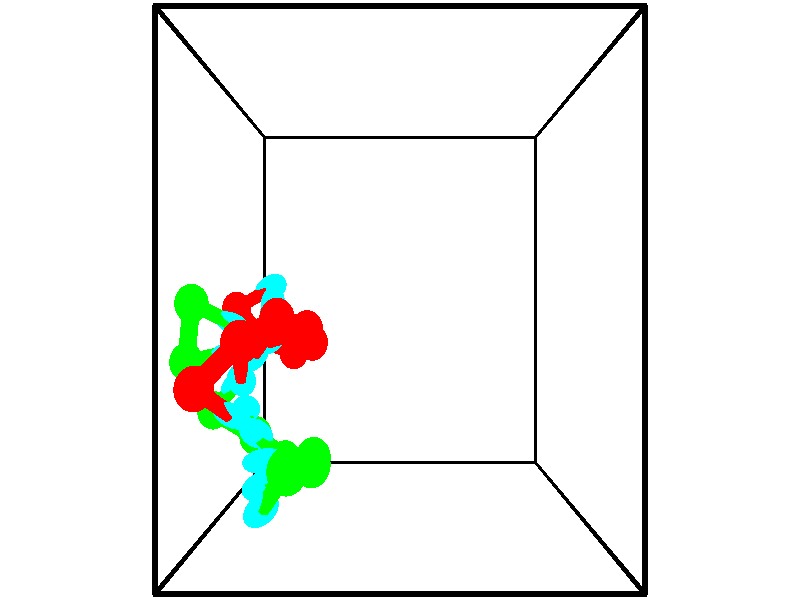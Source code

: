 // switches for output
#declare DRAW_BASES = 1; // possible values are 0, 1; only relevant for DNA ribbons
#declare DRAW_BASES_TYPE = 3; // possible values are 1, 2, 3; only relevant for DNA ribbons
#declare DRAW_FOG = 0; // set to 1 to enable fog

#include "colors.inc"

#include "transforms.inc"
background { rgb <1, 1, 1>}

#default {
   normal{
       ripples 0.25
       frequency 0.20
       turbulence 0.2
       lambda 5
   }
	finish {
		phong 0.1
		phong_size 40.
	}
}

// original window dimensions: 1024x640


// camera settings

camera {
	sky <-0, 1, 0>
	up <-0, 1, 0>
	right 1.6 * <1, 0, 0>
	location <2.5, 2.5, 11.1562>
	look_at <2.5, 2.5, 2.5>
	direction <0, 0, -8.6562>
	angle 67.0682
}


# declare cpy_camera_pos = <2.5, 2.5, 11.1562>;
# if (DRAW_FOG = 1)
fog {
	fog_type 2
	up vnormalize(cpy_camera_pos)
	color rgbt<1,1,1,0.3>
	distance 1e-5
	fog_alt 3e-3
	fog_offset 4
}
# end


// LIGHTS

# declare lum = 6;
global_settings {
	ambient_light rgb lum * <0.05, 0.05, 0.05>
	max_trace_level 15
}# declare cpy_direct_light_amount = 0.25;
light_source
{	1000 * <-1, -1, 1>,
	rgb lum * cpy_direct_light_amount
	parallel
}

light_source
{	1000 * <1, 1, -1>,
	rgb lum * cpy_direct_light_amount
	parallel
}

// strand 0

// nucleotide -1

// particle -1
sphere {
	<-0.443664, 2.374209, 0.283494> 0.250000
	pigment { color rgbt <1,0,0,0> }
	no_shadow
}
cylinder {
	<-0.083521, 2.544327, 0.320333>,  <0.132565, 2.646397, 0.342437>, 0.100000
	pigment { color rgbt <1,0,0,0> }
	no_shadow
}
cylinder {
	<-0.083521, 2.544327, 0.320333>,  <-0.443664, 2.374209, 0.283494>, 0.100000
	pigment { color rgbt <1,0,0,0> }
	no_shadow
}

// particle -1
sphere {
	<-0.083521, 2.544327, 0.320333> 0.100000
	pigment { color rgbt <1,0,0,0> }
	no_shadow
}
sphere {
	0, 1
	scale<0.080000,0.200000,0.300000>
	matrix <0.045589, -0.302670, 0.952005,
		0.432757, -0.852945, -0.291899,
		0.900357, 0.425294, 0.092098,
		0.186586, 2.671915, 0.347963>
	pigment { color rgbt <0,1,1,0> }
	no_shadow
}
cylinder {
	<0.033426, 1.913234, 0.261787>,  <-0.443664, 2.374209, 0.283494>, 0.130000
	pigment { color rgbt <1,0,0,0> }
	no_shadow
}

// nucleotide -1

// particle -1
sphere {
	<0.033426, 1.913234, 0.261787> 0.250000
	pigment { color rgbt <1,0,0,0> }
	no_shadow
}
cylinder {
	<0.174040, 2.221592, 0.474257>,  <0.258408, 2.406606, 0.601738>, 0.100000
	pigment { color rgbt <1,0,0,0> }
	no_shadow
}
cylinder {
	<0.174040, 2.221592, 0.474257>,  <0.033426, 1.913234, 0.261787>, 0.100000
	pigment { color rgbt <1,0,0,0> }
	no_shadow
}

// particle -1
sphere {
	<0.174040, 2.221592, 0.474257> 0.100000
	pigment { color rgbt <1,0,0,0> }
	no_shadow
}
sphere {
	0, 1
	scale<0.080000,0.200000,0.300000>
	matrix <0.068493, -0.587046, 0.806651,
		0.933666, -0.247185, -0.259168,
		0.351535, 0.770894, 0.531174,
		0.279500, 2.452860, 0.633609>
	pigment { color rgbt <0,1,1,0> }
	no_shadow
}
cylinder {
	<0.640919, 1.738903, 0.569026>,  <0.033426, 1.913234, 0.261787>, 0.130000
	pigment { color rgbt <1,0,0,0> }
	no_shadow
}

// nucleotide -1

// particle -1
sphere {
	<0.640919, 1.738903, 0.569026> 0.250000
	pigment { color rgbt <1,0,0,0> }
	no_shadow
}
cylinder {
	<0.489359, 2.021698, 0.807892>,  <0.398423, 2.191375, 0.951211>, 0.100000
	pigment { color rgbt <1,0,0,0> }
	no_shadow
}
cylinder {
	<0.489359, 2.021698, 0.807892>,  <0.640919, 1.738903, 0.569026>, 0.100000
	pigment { color rgbt <1,0,0,0> }
	no_shadow
}

// particle -1
sphere {
	<0.489359, 2.021698, 0.807892> 0.100000
	pigment { color rgbt <1,0,0,0> }
	no_shadow
}
sphere {
	0, 1
	scale<0.080000,0.200000,0.300000>
	matrix <0.030713, -0.635315, 0.771642,
		0.924927, 0.310717, 0.219008,
		-0.378901, 0.706987, 0.597164,
		0.375689, 2.233794, 0.987041>
	pigment { color rgbt <0,1,1,0> }
	no_shadow
}
cylinder {
	<1.064404, 1.919699, 1.248061>,  <0.640919, 1.738903, 0.569026>, 0.130000
	pigment { color rgbt <1,0,0,0> }
	no_shadow
}

// nucleotide -1

// particle -1
sphere {
	<1.064404, 1.919699, 1.248061> 0.250000
	pigment { color rgbt <1,0,0,0> }
	no_shadow
}
cylinder {
	<0.680986, 2.013233, 1.313190>,  <0.450936, 2.069354, 1.352268>, 0.100000
	pigment { color rgbt <1,0,0,0> }
	no_shadow
}
cylinder {
	<0.680986, 2.013233, 1.313190>,  <1.064404, 1.919699, 1.248061>, 0.100000
	pigment { color rgbt <1,0,0,0> }
	no_shadow
}

// particle -1
sphere {
	<0.680986, 2.013233, 1.313190> 0.100000
	pigment { color rgbt <1,0,0,0> }
	no_shadow
}
sphere {
	0, 1
	scale<0.080000,0.200000,0.300000>
	matrix <0.004640, -0.558548, 0.829459,
		0.284903, 0.795830, 0.534308,
		-0.958545, 0.233837, 0.162825,
		0.393423, 2.083384, 1.362038>
	pigment { color rgbt <0,1,1,0> }
	no_shadow
}
cylinder {
	<1.069889, 2.120439, 1.889121>,  <1.064404, 1.919699, 1.248061>, 0.130000
	pigment { color rgbt <1,0,0,0> }
	no_shadow
}

// nucleotide -1

// particle -1
sphere {
	<1.069889, 2.120439, 1.889121> 0.250000
	pigment { color rgbt <1,0,0,0> }
	no_shadow
}
cylinder {
	<0.686996, 2.027100, 1.820704>,  <0.457261, 1.971096, 1.779653>, 0.100000
	pigment { color rgbt <1,0,0,0> }
	no_shadow
}
cylinder {
	<0.686996, 2.027100, 1.820704>,  <1.069889, 2.120439, 1.889121>, 0.100000
	pigment { color rgbt <1,0,0,0> }
	no_shadow
}

// particle -1
sphere {
	<0.686996, 2.027100, 1.820704> 0.100000
	pigment { color rgbt <1,0,0,0> }
	no_shadow
}
sphere {
	0, 1
	scale<0.080000,0.200000,0.300000>
	matrix <-0.002040, -0.585728, 0.810505,
		-0.289316, 0.776190, 0.560201,
		-0.957232, -0.233349, -0.171044,
		0.399827, 1.957095, 1.769390>
	pigment { color rgbt <0,1,1,0> }
	no_shadow
}
cylinder {
	<0.740080, 2.276764, 2.516654>,  <1.069889, 2.120439, 1.889121>, 0.130000
	pigment { color rgbt <1,0,0,0> }
	no_shadow
}

// nucleotide -1

// particle -1
sphere {
	<0.740080, 2.276764, 2.516654> 0.250000
	pigment { color rgbt <1,0,0,0> }
	no_shadow
}
cylinder {
	<0.499435, 2.011696, 2.338247>,  <0.355049, 1.852655, 2.231203>, 0.100000
	pigment { color rgbt <1,0,0,0> }
	no_shadow
}
cylinder {
	<0.499435, 2.011696, 2.338247>,  <0.740080, 2.276764, 2.516654>, 0.100000
	pigment { color rgbt <1,0,0,0> }
	no_shadow
}

// particle -1
sphere {
	<0.499435, 2.011696, 2.338247> 0.100000
	pigment { color rgbt <1,0,0,0> }
	no_shadow
}
sphere {
	0, 1
	scale<0.080000,0.200000,0.300000>
	matrix <0.145988, -0.640178, 0.754228,
		-0.785335, 0.388639, 0.481881,
		-0.601611, -0.662670, -0.446018,
		0.318952, 1.812895, 2.204442>
	pigment { color rgbt <0,1,1,0> }
	no_shadow
}
cylinder {
	<0.356230, 2.029424, 3.089759>,  <0.740080, 2.276764, 2.516654>, 0.130000
	pigment { color rgbt <1,0,0,0> }
	no_shadow
}

// nucleotide -1

// particle -1
sphere {
	<0.356230, 2.029424, 3.089759> 0.250000
	pigment { color rgbt <1,0,0,0> }
	no_shadow
}
cylinder {
	<0.296286, 1.754948, 2.805033>,  <0.260319, 1.590262, 2.634197>, 0.100000
	pigment { color rgbt <1,0,0,0> }
	no_shadow
}
cylinder {
	<0.296286, 1.754948, 2.805033>,  <0.356230, 2.029424, 3.089759>, 0.100000
	pigment { color rgbt <1,0,0,0> }
	no_shadow
}

// particle -1
sphere {
	<0.296286, 1.754948, 2.805033> 0.100000
	pigment { color rgbt <1,0,0,0> }
	no_shadow
}
sphere {
	0, 1
	scale<0.080000,0.200000,0.300000>
	matrix <0.077894, -0.725903, 0.683372,
		-0.985634, 0.046964, 0.162234,
		-0.149860, -0.686191, -0.711817,
		0.251328, 1.549090, 2.591488>
	pigment { color rgbt <0,1,1,0> }
	no_shadow
}
cylinder {
	<-0.163726, 1.542087, 3.351336>,  <0.356230, 2.029424, 3.089759>, 0.130000
	pigment { color rgbt <1,0,0,0> }
	no_shadow
}

// nucleotide -1

// particle -1
sphere {
	<-0.163726, 1.542087, 3.351336> 0.250000
	pigment { color rgbt <1,0,0,0> }
	no_shadow
}
cylinder {
	<0.045307, 1.332325, 3.082439>,  <0.170727, 1.206468, 2.921102>, 0.100000
	pigment { color rgbt <1,0,0,0> }
	no_shadow
}
cylinder {
	<0.045307, 1.332325, 3.082439>,  <-0.163726, 1.542087, 3.351336>, 0.100000
	pigment { color rgbt <1,0,0,0> }
	no_shadow
}

// particle -1
sphere {
	<0.045307, 1.332325, 3.082439> 0.100000
	pigment { color rgbt <1,0,0,0> }
	no_shadow
}
sphere {
	0, 1
	scale<0.080000,0.200000,0.300000>
	matrix <0.105552, -0.742611, 0.661354,
		-0.846030, -0.416567, -0.332723,
		0.522582, -0.524406, -0.672241,
		0.202082, 1.175003, 2.880767>
	pigment { color rgbt <0,1,1,0> }
	no_shadow
}
// strand 1

// nucleotide -1

// particle -1
sphere {
	<1.109850, 0.743455, 3.727463> 0.250000
	pigment { color rgbt <0,1,0,0> }
	no_shadow
}
cylinder {
	<0.885765, 0.462433, 3.551929>,  <0.751314, 0.293820, 3.446608>, 0.100000
	pigment { color rgbt <0,1,0,0> }
	no_shadow
}
cylinder {
	<0.885765, 0.462433, 3.551929>,  <1.109850, 0.743455, 3.727463>, 0.100000
	pigment { color rgbt <0,1,0,0> }
	no_shadow
}

// particle -1
sphere {
	<0.885765, 0.462433, 3.551929> 0.100000
	pigment { color rgbt <0,1,0,0> }
	no_shadow
}
sphere {
	0, 1
	scale<0.080000,0.200000,0.300000>
	matrix <-0.167827, 0.615051, -0.770420,
		0.811169, -0.357951, -0.462467,
		-0.560213, -0.702555, -0.438837,
		0.717701, 0.251666, 3.420278>
	pigment { color rgbt <0,1,1,0> }
	no_shadow
}
cylinder {
	<1.327038, 0.673078, 3.137989>,  <1.109850, 0.743455, 3.727463>, 0.130000
	pigment { color rgbt <0,1,0,0> }
	no_shadow
}

// nucleotide -1

// particle -1
sphere {
	<1.327038, 0.673078, 3.137989> 0.250000
	pigment { color rgbt <0,1,0,0> }
	no_shadow
}
cylinder {
	<0.953499, 0.532928, 3.109237>,  <0.729375, 0.448839, 3.091986>, 0.100000
	pigment { color rgbt <0,1,0,0> }
	no_shadow
}
cylinder {
	<0.953499, 0.532928, 3.109237>,  <1.327038, 0.673078, 3.137989>, 0.100000
	pigment { color rgbt <0,1,0,0> }
	no_shadow
}

// particle -1
sphere {
	<0.953499, 0.532928, 3.109237> 0.100000
	pigment { color rgbt <0,1,0,0> }
	no_shadow
}
sphere {
	0, 1
	scale<0.080000,0.200000,0.300000>
	matrix <-0.115736, 0.486166, -0.866169,
		0.338426, -0.800551, -0.494556,
		-0.933849, -0.350372, -0.071879,
		0.673344, 0.427817, 3.087673>
	pigment { color rgbt <0,1,1,0> }
	no_shadow
}
cylinder {
	<1.251542, 0.604096, 2.471629>,  <1.327038, 0.673078, 3.137989>, 0.130000
	pigment { color rgbt <0,1,0,0> }
	no_shadow
}

// nucleotide -1

// particle -1
sphere {
	<1.251542, 0.604096, 2.471629> 0.250000
	pigment { color rgbt <0,1,0,0> }
	no_shadow
}
cylinder {
	<0.885338, 0.619011, 2.631854>,  <0.665615, 0.627960, 2.727989>, 0.100000
	pigment { color rgbt <0,1,0,0> }
	no_shadow
}
cylinder {
	<0.885338, 0.619011, 2.631854>,  <1.251542, 0.604096, 2.471629>, 0.100000
	pigment { color rgbt <0,1,0,0> }
	no_shadow
}

// particle -1
sphere {
	<0.885338, 0.619011, 2.631854> 0.100000
	pigment { color rgbt <0,1,0,0> }
	no_shadow
}
sphere {
	0, 1
	scale<0.080000,0.200000,0.300000>
	matrix <-0.299085, 0.602829, -0.739693,
		-0.269053, -0.796999, -0.540743,
		-0.915510, 0.037289, 0.400563,
		0.610685, 0.630197, 2.752023>
	pigment { color rgbt <0,1,1,0> }
	no_shadow
}
cylinder {
	<0.748492, 0.469590, 1.984321>,  <1.251542, 0.604096, 2.471629>, 0.130000
	pigment { color rgbt <0,1,0,0> }
	no_shadow
}

// nucleotide -1

// particle -1
sphere {
	<0.748492, 0.469590, 1.984321> 0.250000
	pigment { color rgbt <0,1,0,0> }
	no_shadow
}
cylinder {
	<0.563232, 0.711296, 2.243660>,  <0.452077, 0.856320, 2.399264>, 0.100000
	pigment { color rgbt <0,1,0,0> }
	no_shadow
}
cylinder {
	<0.563232, 0.711296, 2.243660>,  <0.748492, 0.469590, 1.984321>, 0.100000
	pigment { color rgbt <0,1,0,0> }
	no_shadow
}

// particle -1
sphere {
	<0.563232, 0.711296, 2.243660> 0.100000
	pigment { color rgbt <0,1,0,0> }
	no_shadow
}
sphere {
	0, 1
	scale<0.080000,0.200000,0.300000>
	matrix <-0.250881, 0.612231, -0.749822,
		-0.850030, -0.509937, -0.131956,
		-0.463150, 0.604266, 0.648348,
		0.424288, 0.892576, 2.438164>
	pigment { color rgbt <0,1,1,0> }
	no_shadow
}
cylinder {
	<0.222223, 0.717561, 1.628606>,  <0.748492, 0.469590, 1.984321>, 0.130000
	pigment { color rgbt <0,1,0,0> }
	no_shadow
}

// nucleotide -1

// particle -1
sphere {
	<0.222223, 0.717561, 1.628606> 0.250000
	pigment { color rgbt <0,1,0,0> }
	no_shadow
}
cylinder {
	<0.216347, 0.962128, 1.945075>,  <0.212821, 1.108868, 2.134957>, 0.100000
	pigment { color rgbt <0,1,0,0> }
	no_shadow
}
cylinder {
	<0.216347, 0.962128, 1.945075>,  <0.222223, 0.717561, 1.628606>, 0.100000
	pigment { color rgbt <0,1,0,0> }
	no_shadow
}

// particle -1
sphere {
	<0.216347, 0.962128, 1.945075> 0.100000
	pigment { color rgbt <0,1,0,0> }
	no_shadow
}
sphere {
	0, 1
	scale<0.080000,0.200000,0.300000>
	matrix <-0.302922, 0.751352, -0.586267,
		-0.952902, -0.248276, 0.174174,
		-0.014690, 0.611416, 0.791173,
		0.211940, 1.145553, 2.182427>
	pigment { color rgbt <0,1,1,0> }
	no_shadow
}
cylinder {
	<-0.456175, 1.039855, 1.573825>,  <0.222223, 0.717561, 1.628606>, 0.130000
	pigment { color rgbt <0,1,0,0> }
	no_shadow
}

// nucleotide -1

// particle -1
sphere {
	<-0.456175, 1.039855, 1.573825> 0.250000
	pigment { color rgbt <0,1,0,0> }
	no_shadow
}
cylinder {
	<-0.195999, 1.269066, 1.773252>,  <-0.039894, 1.406593, 1.892907>, 0.100000
	pigment { color rgbt <0,1,0,0> }
	no_shadow
}
cylinder {
	<-0.195999, 1.269066, 1.773252>,  <-0.456175, 1.039855, 1.573825>, 0.100000
	pigment { color rgbt <0,1,0,0> }
	no_shadow
}

// particle -1
sphere {
	<-0.195999, 1.269066, 1.773252> 0.100000
	pigment { color rgbt <0,1,0,0> }
	no_shadow
}
sphere {
	0, 1
	scale<0.080000,0.200000,0.300000>
	matrix <-0.284524, 0.792411, -0.539565,
		-0.704255, 0.209100, 0.678456,
		0.650439, 0.573028, 0.498565,
		-0.000867, 1.440974, 1.922821>
	pigment { color rgbt <0,1,1,0> }
	no_shadow
}
cylinder {
	<-0.849123, 1.693380, 1.695549>,  <-0.456175, 1.039855, 1.573825>, 0.130000
	pigment { color rgbt <0,1,0,0> }
	no_shadow
}

// nucleotide -1

// particle -1
sphere {
	<-0.849123, 1.693380, 1.695549> 0.250000
	pigment { color rgbt <0,1,0,0> }
	no_shadow
}
cylinder {
	<-0.455528, 1.763710, 1.707238>,  <-0.219371, 1.805908, 1.714251>, 0.100000
	pigment { color rgbt <0,1,0,0> }
	no_shadow
}
cylinder {
	<-0.455528, 1.763710, 1.707238>,  <-0.849123, 1.693380, 1.695549>, 0.100000
	pigment { color rgbt <0,1,0,0> }
	no_shadow
}

// particle -1
sphere {
	<-0.455528, 1.763710, 1.707238> 0.100000
	pigment { color rgbt <0,1,0,0> }
	no_shadow
}
sphere {
	0, 1
	scale<0.080000,0.200000,0.300000>
	matrix <-0.122220, 0.784938, -0.607400,
		-0.129733, 0.594103, 0.793859,
		0.983988, 0.175825, 0.029221,
		-0.160332, 1.816457, 1.716004>
	pigment { color rgbt <0,1,1,0> }
	no_shadow
}
cylinder {
	<-0.702034, 2.456476, 1.883608>,  <-0.849123, 1.693380, 1.695549>, 0.130000
	pigment { color rgbt <0,1,0,0> }
	no_shadow
}

// nucleotide -1

// particle -1
sphere {
	<-0.702034, 2.456476, 1.883608> 0.250000
	pigment { color rgbt <0,1,0,0> }
	no_shadow
}
cylinder {
	<-0.399765, 2.301506, 1.672378>,  <-0.218404, 2.208524, 1.545640>, 0.100000
	pigment { color rgbt <0,1,0,0> }
	no_shadow
}
cylinder {
	<-0.399765, 2.301506, 1.672378>,  <-0.702034, 2.456476, 1.883608>, 0.100000
	pigment { color rgbt <0,1,0,0> }
	no_shadow
}

// particle -1
sphere {
	<-0.399765, 2.301506, 1.672378> 0.100000
	pigment { color rgbt <0,1,0,0> }
	no_shadow
}
sphere {
	0, 1
	scale<0.080000,0.200000,0.300000>
	matrix <-0.051929, 0.768302, -0.637978,
		0.652889, 0.509524, 0.560465,
		0.755671, -0.387424, -0.528075,
		-0.173064, 2.185279, 1.513955>
	pigment { color rgbt <0,1,1,0> }
	no_shadow
}
// box output
cylinder {
	<0.000000, 0.000000, 0.000000>,  <5.000000, 0.000000, 0.000000>, 0.025000
	pigment { color rgbt <0,0,0,0> }
	no_shadow
}
cylinder {
	<0.000000, 0.000000, 0.000000>,  <0.000000, 5.000000, 0.000000>, 0.025000
	pigment { color rgbt <0,0,0,0> }
	no_shadow
}
cylinder {
	<0.000000, 0.000000, 0.000000>,  <0.000000, 0.000000, 5.000000>, 0.025000
	pigment { color rgbt <0,0,0,0> }
	no_shadow
}
cylinder {
	<5.000000, 5.000000, 5.000000>,  <0.000000, 5.000000, 5.000000>, 0.025000
	pigment { color rgbt <0,0,0,0> }
	no_shadow
}
cylinder {
	<5.000000, 5.000000, 5.000000>,  <5.000000, 0.000000, 5.000000>, 0.025000
	pigment { color rgbt <0,0,0,0> }
	no_shadow
}
cylinder {
	<5.000000, 5.000000, 5.000000>,  <5.000000, 5.000000, 0.000000>, 0.025000
	pigment { color rgbt <0,0,0,0> }
	no_shadow
}
cylinder {
	<0.000000, 0.000000, 5.000000>,  <0.000000, 5.000000, 5.000000>, 0.025000
	pigment { color rgbt <0,0,0,0> }
	no_shadow
}
cylinder {
	<0.000000, 0.000000, 5.000000>,  <5.000000, 0.000000, 5.000000>, 0.025000
	pigment { color rgbt <0,0,0,0> }
	no_shadow
}
cylinder {
	<5.000000, 5.000000, 0.000000>,  <0.000000, 5.000000, 0.000000>, 0.025000
	pigment { color rgbt <0,0,0,0> }
	no_shadow
}
cylinder {
	<5.000000, 5.000000, 0.000000>,  <5.000000, 0.000000, 0.000000>, 0.025000
	pigment { color rgbt <0,0,0,0> }
	no_shadow
}
cylinder {
	<5.000000, 0.000000, 5.000000>,  <5.000000, 0.000000, 0.000000>, 0.025000
	pigment { color rgbt <0,0,0,0> }
	no_shadow
}
cylinder {
	<0.000000, 5.000000, 0.000000>,  <0.000000, 5.000000, 5.000000>, 0.025000
	pigment { color rgbt <0,0,0,0> }
	no_shadow
}
// end of box output
